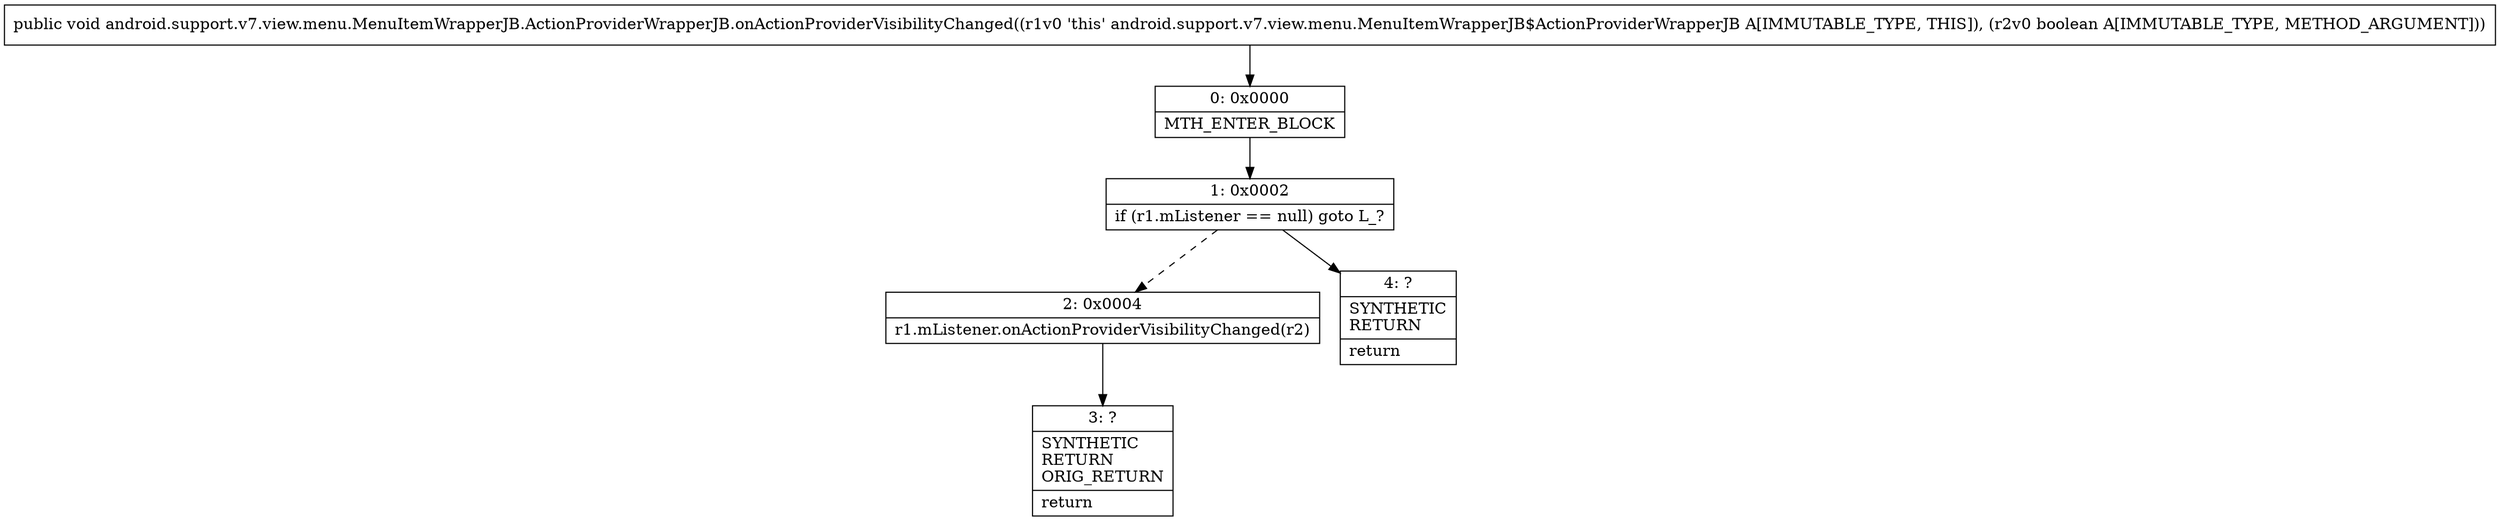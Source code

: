 digraph "CFG forandroid.support.v7.view.menu.MenuItemWrapperJB.ActionProviderWrapperJB.onActionProviderVisibilityChanged(Z)V" {
Node_0 [shape=record,label="{0\:\ 0x0000|MTH_ENTER_BLOCK\l}"];
Node_1 [shape=record,label="{1\:\ 0x0002|if (r1.mListener == null) goto L_?\l}"];
Node_2 [shape=record,label="{2\:\ 0x0004|r1.mListener.onActionProviderVisibilityChanged(r2)\l}"];
Node_3 [shape=record,label="{3\:\ ?|SYNTHETIC\lRETURN\lORIG_RETURN\l|return\l}"];
Node_4 [shape=record,label="{4\:\ ?|SYNTHETIC\lRETURN\l|return\l}"];
MethodNode[shape=record,label="{public void android.support.v7.view.menu.MenuItemWrapperJB.ActionProviderWrapperJB.onActionProviderVisibilityChanged((r1v0 'this' android.support.v7.view.menu.MenuItemWrapperJB$ActionProviderWrapperJB A[IMMUTABLE_TYPE, THIS]), (r2v0 boolean A[IMMUTABLE_TYPE, METHOD_ARGUMENT])) }"];
MethodNode -> Node_0;
Node_0 -> Node_1;
Node_1 -> Node_2[style=dashed];
Node_1 -> Node_4;
Node_2 -> Node_3;
}

